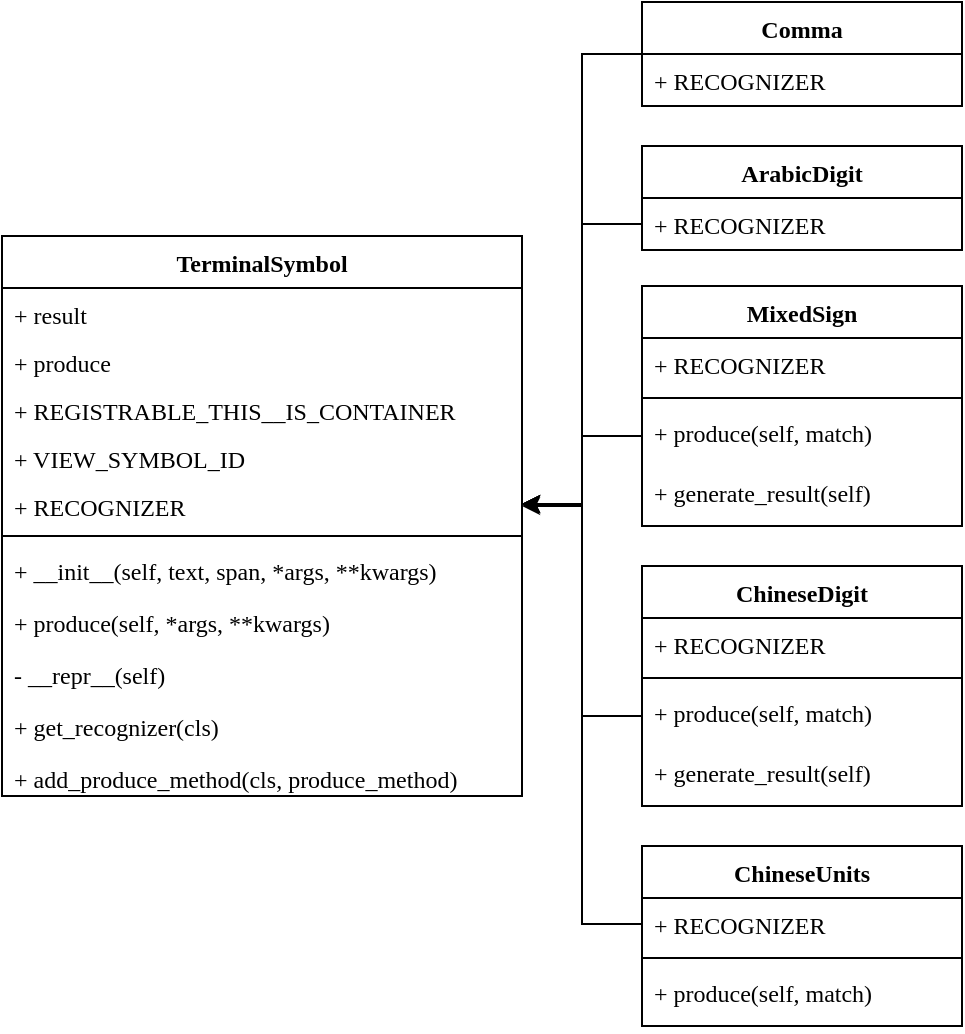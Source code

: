 <mxfile version="15.2.7" type="device"><diagram id="gnGPCTyaLwNbNluwMC85" name="第 1 页"><mxGraphModel dx="822" dy="1654" grid="1" gridSize="10" guides="1" tooltips="1" connect="1" arrows="1" fold="1" page="1" pageScale="1" pageWidth="827" pageHeight="1169" math="0" shadow="0"><root><mxCell id="0"/><mxCell id="1" parent="0"/><mxCell id="mdbDmBRzPMWWSLYGvOzO-1" value="ArabicDigit" style="swimlane;fontStyle=1;align=center;verticalAlign=top;childLayout=stackLayout;horizontal=1;startSize=26;horizontalStack=0;resizeParent=1;resizeParentMax=0;resizeLast=0;collapsible=1;marginBottom=0;fontFamily=Times New Roman;" parent="1" vertex="1"><mxGeometry x="480" y="260" width="160" height="52" as="geometry"><mxRectangle y="533" width="100" height="26" as="alternateBounds"/></mxGeometry></mxCell><mxCell id="mdbDmBRzPMWWSLYGvOzO-2" value="+ RECOGNIZER" style="text;strokeColor=none;fillColor=none;align=left;verticalAlign=top;spacingLeft=4;spacingRight=4;overflow=hidden;rotatable=0;points=[[0,0.5],[1,0.5]];portConstraint=eastwest;fontFamily=Times New Roman;" parent="mdbDmBRzPMWWSLYGvOzO-1" vertex="1"><mxGeometry y="26" width="160" height="26" as="geometry"/></mxCell><mxCell id="mdbDmBRzPMWWSLYGvOzO-5" value="MixedSign" style="swimlane;fontStyle=1;align=center;verticalAlign=top;childLayout=stackLayout;horizontal=1;startSize=26;horizontalStack=0;resizeParent=1;resizeParentMax=0;resizeLast=0;collapsible=1;marginBottom=0;fontFamily=Times New Roman;" parent="1" vertex="1"><mxGeometry x="480" y="330" width="160" height="120" as="geometry"/></mxCell><mxCell id="mdbDmBRzPMWWSLYGvOzO-6" value="+ RECOGNIZER" style="text;strokeColor=none;fillColor=none;align=left;verticalAlign=top;spacingLeft=4;spacingRight=4;overflow=hidden;rotatable=0;points=[[0,0.5],[1,0.5]];portConstraint=eastwest;fontFamily=Times New Roman;" parent="mdbDmBRzPMWWSLYGvOzO-5" vertex="1"><mxGeometry y="26" width="160" height="26" as="geometry"/></mxCell><mxCell id="mdbDmBRzPMWWSLYGvOzO-7" value="" style="line;strokeWidth=1;fillColor=none;align=left;verticalAlign=middle;spacingTop=-1;spacingLeft=3;spacingRight=3;rotatable=0;labelPosition=right;points=[];portConstraint=eastwest;fontFamily=Times New Roman;" parent="mdbDmBRzPMWWSLYGvOzO-5" vertex="1"><mxGeometry y="52" width="160" height="8" as="geometry"/></mxCell><mxCell id="mdbDmBRzPMWWSLYGvOzO-8" value="+ produce(self, match)" style="text;strokeColor=none;fillColor=none;align=left;verticalAlign=top;spacingLeft=4;spacingRight=4;overflow=hidden;rotatable=0;points=[[0,0.5],[1,0.5]];portConstraint=eastwest;fontFamily=Times New Roman;" parent="mdbDmBRzPMWWSLYGvOzO-5" vertex="1"><mxGeometry y="60" width="160" height="30" as="geometry"/></mxCell><mxCell id="mdbDmBRzPMWWSLYGvOzO-23" value="+ generate_result(self)" style="text;strokeColor=none;fillColor=none;align=left;verticalAlign=top;spacingLeft=4;spacingRight=4;overflow=hidden;rotatable=0;points=[[0,0.5],[1,0.5]];portConstraint=eastwest;fontFamily=Times New Roman;" parent="mdbDmBRzPMWWSLYGvOzO-5" vertex="1"><mxGeometry y="90" width="160" height="30" as="geometry"/></mxCell><mxCell id="30njsCwaZBdNdUKJU7n9-12" style="edgeStyle=orthogonalEdgeStyle;rounded=0;orthogonalLoop=1;jettySize=auto;html=1;exitX=0;exitY=0.5;exitDx=0;exitDy=0;entryX=1;entryY=0.5;entryDx=0;entryDy=0;" edge="1" parent="1" source="mdbDmBRzPMWWSLYGvOzO-9" target="mdbDmBRzPMWWSLYGvOzO-22"><mxGeometry relative="1" as="geometry"/></mxCell><mxCell id="mdbDmBRzPMWWSLYGvOzO-9" value="Comma" style="swimlane;fontStyle=1;align=center;verticalAlign=top;childLayout=stackLayout;horizontal=1;startSize=26;horizontalStack=0;resizeParent=1;resizeParentMax=0;resizeLast=0;collapsible=1;marginBottom=0;fontFamily=Times New Roman;" parent="1" vertex="1"><mxGeometry x="480" y="188" width="160" height="52" as="geometry"/></mxCell><mxCell id="mdbDmBRzPMWWSLYGvOzO-10" value="+ RECOGNIZER" style="text;strokeColor=none;fillColor=none;align=left;verticalAlign=top;spacingLeft=4;spacingRight=4;overflow=hidden;rotatable=0;points=[[0,0.5],[1,0.5]];portConstraint=eastwest;fontFamily=Times New Roman;" parent="mdbDmBRzPMWWSLYGvOzO-9" vertex="1"><mxGeometry y="26" width="160" height="26" as="geometry"/></mxCell><mxCell id="mdbDmBRzPMWWSLYGvOzO-13" value="TerminalSymbol" style="swimlane;fontStyle=1;align=center;verticalAlign=top;childLayout=stackLayout;horizontal=1;startSize=26;horizontalStack=0;resizeParent=1;resizeParentMax=0;resizeLast=0;collapsible=1;marginBottom=0;fontFamily=Times New Roman;" parent="1" vertex="1"><mxGeometry x="160" y="305" width="260" height="280" as="geometry"/></mxCell><mxCell id="mdbDmBRzPMWWSLYGvOzO-14" value="+ result" style="text;strokeColor=none;fillColor=none;align=left;verticalAlign=top;spacingLeft=4;spacingRight=4;overflow=hidden;rotatable=0;points=[[0,0.5],[1,0.5]];portConstraint=eastwest;fontFamily=Times New Roman;" parent="mdbDmBRzPMWWSLYGvOzO-13" vertex="1"><mxGeometry y="26" width="260" height="24" as="geometry"/></mxCell><mxCell id="mdbDmBRzPMWWSLYGvOzO-19" value="+ produce" style="text;strokeColor=none;fillColor=none;align=left;verticalAlign=top;spacingLeft=4;spacingRight=4;overflow=hidden;rotatable=0;points=[[0,0.5],[1,0.5]];portConstraint=eastwest;fontFamily=Times New Roman;" parent="mdbDmBRzPMWWSLYGvOzO-13" vertex="1"><mxGeometry y="50" width="260" height="24" as="geometry"/></mxCell><mxCell id="mdbDmBRzPMWWSLYGvOzO-20" value="+ REGISTRABLE_THIS__IS_CONTAINER" style="text;strokeColor=none;fillColor=none;align=left;verticalAlign=top;spacingLeft=4;spacingRight=4;overflow=hidden;rotatable=0;points=[[0,0.5],[1,0.5]];portConstraint=eastwest;fontFamily=Times New Roman;" parent="mdbDmBRzPMWWSLYGvOzO-13" vertex="1"><mxGeometry y="74" width="260" height="24" as="geometry"/></mxCell><mxCell id="mdbDmBRzPMWWSLYGvOzO-21" value="+ VIEW_SYMBOL_ID" style="text;strokeColor=none;fillColor=none;align=left;verticalAlign=top;spacingLeft=4;spacingRight=4;overflow=hidden;rotatable=0;points=[[0,0.5],[1,0.5]];portConstraint=eastwest;fontFamily=Times New Roman;" parent="mdbDmBRzPMWWSLYGvOzO-13" vertex="1"><mxGeometry y="98" width="260" height="24" as="geometry"/></mxCell><mxCell id="mdbDmBRzPMWWSLYGvOzO-22" value="+ RECOGNIZER" style="text;strokeColor=none;fillColor=none;align=left;verticalAlign=top;spacingLeft=4;spacingRight=4;overflow=hidden;rotatable=0;points=[[0,0.5],[1,0.5]];portConstraint=eastwest;fontFamily=Times New Roman;" parent="mdbDmBRzPMWWSLYGvOzO-13" vertex="1"><mxGeometry y="122" width="260" height="24" as="geometry"/></mxCell><mxCell id="mdbDmBRzPMWWSLYGvOzO-15" value="" style="line;strokeWidth=1;fillColor=none;align=left;verticalAlign=middle;spacingTop=-1;spacingLeft=3;spacingRight=3;rotatable=0;labelPosition=right;points=[];portConstraint=eastwest;fontFamily=Times New Roman;" parent="mdbDmBRzPMWWSLYGvOzO-13" vertex="1"><mxGeometry y="146" width="260" height="8" as="geometry"/></mxCell><mxCell id="mdbDmBRzPMWWSLYGvOzO-16" value="+ __init__(self, text, span, *args, **kwargs)" style="text;strokeColor=none;fillColor=none;align=left;verticalAlign=top;spacingLeft=4;spacingRight=4;overflow=hidden;rotatable=0;points=[[0,0.5],[1,0.5]];portConstraint=eastwest;fontFamily=Times New Roman;" parent="mdbDmBRzPMWWSLYGvOzO-13" vertex="1"><mxGeometry y="154" width="260" height="26" as="geometry"/></mxCell><mxCell id="mdbDmBRzPMWWSLYGvOzO-27" value="+ produce(self, *args, **kwargs)" style="text;strokeColor=none;fillColor=none;align=left;verticalAlign=top;spacingLeft=4;spacingRight=4;overflow=hidden;rotatable=0;points=[[0,0.5],[1,0.5]];portConstraint=eastwest;fontFamily=Times New Roman;" parent="mdbDmBRzPMWWSLYGvOzO-13" vertex="1"><mxGeometry y="180" width="260" height="26" as="geometry"/></mxCell><mxCell id="mdbDmBRzPMWWSLYGvOzO-28" value="- __repr__(self)" style="text;strokeColor=none;fillColor=none;align=left;verticalAlign=top;spacingLeft=4;spacingRight=4;overflow=hidden;rotatable=0;points=[[0,0.5],[1,0.5]];portConstraint=eastwest;fontFamily=Times New Roman;" parent="mdbDmBRzPMWWSLYGvOzO-13" vertex="1"><mxGeometry y="206" width="260" height="26" as="geometry"/></mxCell><mxCell id="mdbDmBRzPMWWSLYGvOzO-29" value="+ get_recognizer(cls)" style="text;strokeColor=none;fillColor=none;align=left;verticalAlign=top;spacingLeft=4;spacingRight=4;overflow=hidden;rotatable=0;points=[[0,0.5],[1,0.5]];portConstraint=eastwest;fontFamily=Times New Roman;" parent="mdbDmBRzPMWWSLYGvOzO-13" vertex="1"><mxGeometry y="232" width="260" height="26" as="geometry"/></mxCell><mxCell id="mdbDmBRzPMWWSLYGvOzO-30" value="+ add_produce_method(cls, produce_method)" style="text;strokeColor=none;fillColor=none;align=left;verticalAlign=top;spacingLeft=4;spacingRight=4;overflow=hidden;rotatable=0;points=[[0,0.5],[1,0.5]];portConstraint=eastwest;fontFamily=Times New Roman;" parent="mdbDmBRzPMWWSLYGvOzO-13" vertex="1"><mxGeometry y="258" width="260" height="22" as="geometry"/></mxCell><mxCell id="30njsCwaZBdNdUKJU7n9-1" value="ChineseDigit&#10;" style="swimlane;fontStyle=1;align=center;verticalAlign=top;childLayout=stackLayout;horizontal=1;startSize=26;horizontalStack=0;resizeParent=1;resizeParentMax=0;resizeLast=0;collapsible=1;marginBottom=0;fontFamily=Times New Roman;" vertex="1" parent="1"><mxGeometry x="480" y="470" width="160" height="120" as="geometry"/></mxCell><mxCell id="30njsCwaZBdNdUKJU7n9-2" value="+ RECOGNIZER" style="text;strokeColor=none;fillColor=none;align=left;verticalAlign=top;spacingLeft=4;spacingRight=4;overflow=hidden;rotatable=0;points=[[0,0.5],[1,0.5]];portConstraint=eastwest;fontFamily=Times New Roman;" vertex="1" parent="30njsCwaZBdNdUKJU7n9-1"><mxGeometry y="26" width="160" height="26" as="geometry"/></mxCell><mxCell id="30njsCwaZBdNdUKJU7n9-3" value="" style="line;strokeWidth=1;fillColor=none;align=left;verticalAlign=middle;spacingTop=-1;spacingLeft=3;spacingRight=3;rotatable=0;labelPosition=right;points=[];portConstraint=eastwest;fontFamily=Times New Roman;" vertex="1" parent="30njsCwaZBdNdUKJU7n9-1"><mxGeometry y="52" width="160" height="8" as="geometry"/></mxCell><mxCell id="30njsCwaZBdNdUKJU7n9-4" value="+ produce(self, match)" style="text;strokeColor=none;fillColor=none;align=left;verticalAlign=top;spacingLeft=4;spacingRight=4;overflow=hidden;rotatable=0;points=[[0,0.5],[1,0.5]];portConstraint=eastwest;fontFamily=Times New Roman;" vertex="1" parent="30njsCwaZBdNdUKJU7n9-1"><mxGeometry y="60" width="160" height="30" as="geometry"/></mxCell><mxCell id="30njsCwaZBdNdUKJU7n9-5" value="+ generate_result(self)" style="text;strokeColor=none;fillColor=none;align=left;verticalAlign=top;spacingLeft=4;spacingRight=4;overflow=hidden;rotatable=0;points=[[0,0.5],[1,0.5]];portConstraint=eastwest;fontFamily=Times New Roman;" vertex="1" parent="30njsCwaZBdNdUKJU7n9-1"><mxGeometry y="90" width="160" height="30" as="geometry"/></mxCell><mxCell id="30njsCwaZBdNdUKJU7n9-7" value="ChineseUnits" style="swimlane;fontStyle=1;align=center;verticalAlign=top;childLayout=stackLayout;horizontal=1;startSize=26;horizontalStack=0;resizeParent=1;resizeParentMax=0;resizeLast=0;collapsible=1;marginBottom=0;fontFamily=Times New Roman;" vertex="1" parent="1"><mxGeometry x="480" y="610" width="160" height="90" as="geometry"/></mxCell><mxCell id="30njsCwaZBdNdUKJU7n9-8" value="+ RECOGNIZER" style="text;strokeColor=none;fillColor=none;align=left;verticalAlign=top;spacingLeft=4;spacingRight=4;overflow=hidden;rotatable=0;points=[[0,0.5],[1,0.5]];portConstraint=eastwest;fontFamily=Times New Roman;" vertex="1" parent="30njsCwaZBdNdUKJU7n9-7"><mxGeometry y="26" width="160" height="26" as="geometry"/></mxCell><mxCell id="30njsCwaZBdNdUKJU7n9-9" value="" style="line;strokeWidth=1;fillColor=none;align=left;verticalAlign=middle;spacingTop=-1;spacingLeft=3;spacingRight=3;rotatable=0;labelPosition=right;points=[];portConstraint=eastwest;fontFamily=Times New Roman;" vertex="1" parent="30njsCwaZBdNdUKJU7n9-7"><mxGeometry y="52" width="160" height="8" as="geometry"/></mxCell><mxCell id="30njsCwaZBdNdUKJU7n9-10" value="+ produce(self, match)" style="text;strokeColor=none;fillColor=none;align=left;verticalAlign=top;spacingLeft=4;spacingRight=4;overflow=hidden;rotatable=0;points=[[0,0.5],[1,0.5]];portConstraint=eastwest;fontFamily=Times New Roman;" vertex="1" parent="30njsCwaZBdNdUKJU7n9-7"><mxGeometry y="60" width="160" height="30" as="geometry"/></mxCell><mxCell id="30njsCwaZBdNdUKJU7n9-13" style="edgeStyle=orthogonalEdgeStyle;rounded=0;orthogonalLoop=1;jettySize=auto;html=1;exitX=0;exitY=0.5;exitDx=0;exitDy=0;" edge="1" parent="1" source="mdbDmBRzPMWWSLYGvOzO-2"><mxGeometry relative="1" as="geometry"><mxPoint x="420" y="440" as="targetPoint"/><Array as="points"><mxPoint x="450" y="299"/><mxPoint x="450" y="440"/></Array></mxGeometry></mxCell><mxCell id="30njsCwaZBdNdUKJU7n9-14" style="edgeStyle=orthogonalEdgeStyle;rounded=0;orthogonalLoop=1;jettySize=auto;html=1;exitX=0;exitY=0.5;exitDx=0;exitDy=0;entryX=1;entryY=0.5;entryDx=0;entryDy=0;" edge="1" parent="1" source="mdbDmBRzPMWWSLYGvOzO-8" target="mdbDmBRzPMWWSLYGvOzO-22"><mxGeometry relative="1" as="geometry"/></mxCell><mxCell id="30njsCwaZBdNdUKJU7n9-15" style="edgeStyle=orthogonalEdgeStyle;rounded=0;orthogonalLoop=1;jettySize=auto;html=1;exitX=0;exitY=0.5;exitDx=0;exitDy=0;entryX=1;entryY=0.5;entryDx=0;entryDy=0;" edge="1" parent="1" source="30njsCwaZBdNdUKJU7n9-4" target="mdbDmBRzPMWWSLYGvOzO-22"><mxGeometry relative="1" as="geometry"/></mxCell><mxCell id="30njsCwaZBdNdUKJU7n9-16" style="edgeStyle=orthogonalEdgeStyle;rounded=0;orthogonalLoop=1;jettySize=auto;html=1;exitX=0;exitY=0.5;exitDx=0;exitDy=0;entryX=1;entryY=0.5;entryDx=0;entryDy=0;" edge="1" parent="1" source="30njsCwaZBdNdUKJU7n9-8" target="mdbDmBRzPMWWSLYGvOzO-22"><mxGeometry relative="1" as="geometry"/></mxCell></root></mxGraphModel></diagram></mxfile>